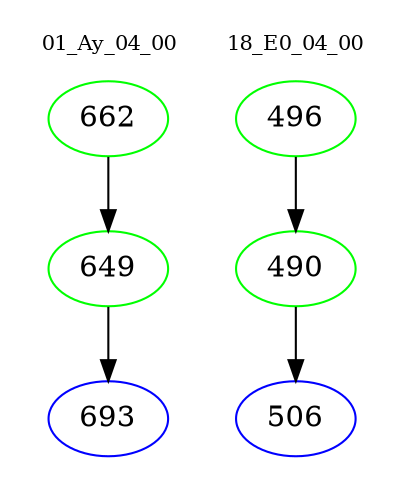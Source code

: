digraph{
subgraph cluster_0 {
color = white
label = "01_Ay_04_00";
fontsize=10;
T0_662 [label="662", color="green"]
T0_662 -> T0_649 [color="black"]
T0_649 [label="649", color="green"]
T0_649 -> T0_693 [color="black"]
T0_693 [label="693", color="blue"]
}
subgraph cluster_1 {
color = white
label = "18_E0_04_00";
fontsize=10;
T1_496 [label="496", color="green"]
T1_496 -> T1_490 [color="black"]
T1_490 [label="490", color="green"]
T1_490 -> T1_506 [color="black"]
T1_506 [label="506", color="blue"]
}
}
